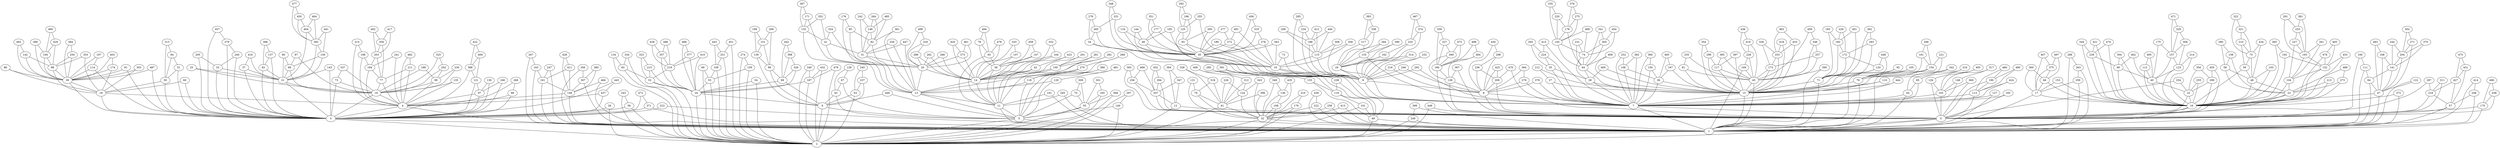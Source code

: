 graph {
	0 [label=0]
	1 [label=1]
	2 [label=2]
	3 [label=3]
	4 [label=4]
	5 [label=5]
	6 [label=6]
	7 [label=7]
	8 [label=8]
	9 [label=9]
	10 [label=10]
	11 [label=11]
	12 [label=12]
	13 [label=13]
	14 [label=14]
	15 [label=15]
	16 [label=16]
	17 [label=17]
	18 [label=18]
	19 [label=19]
	20 [label=20]
	21 [label=21]
	22 [label=22]
	23 [label=23]
	24 [label=24]
	25 [label=25]
	26 [label=26]
	27 [label=27]
	28 [label=28]
	29 [label=29]
	30 [label=30]
	31 [label=31]
	32 [label=32]
	33 [label=33]
	34 [label=34]
	35 [label=35]
	36 [label=36]
	37 [label=37]
	38 [label=38]
	39 [label=39]
	40 [label=40]
	41 [label=41]
	42 [label=42]
	43 [label=43]
	44 [label=44]
	45 [label=45]
	46 [label=46]
	47 [label=47]
	48 [label=48]
	49 [label=49]
	50 [label=50]
	51 [label=51]
	52 [label=52]
	53 [label=53]
	54 [label=54]
	55 [label=55]
	56 [label=56]
	57 [label=57]
	58 [label=58]
	59 [label=59]
	60 [label=60]
	61 [label=61]
	62 [label=62]
	63 [label=63]
	64 [label=64]
	65 [label=65]
	66 [label=66]
	67 [label=67]
	68 [label=68]
	69 [label=69]
	70 [label=70]
	71 [label=71]
	72 [label=72]
	73 [label=73]
	74 [label=74]
	75 [label=75]
	76 [label=76]
	77 [label=77]
	78 [label=78]
	79 [label=79]
	80 [label=80]
	81 [label=81]
	82 [label=82]
	83 [label=83]
	84 [label=84]
	85 [label=85]
	86 [label=86]
	87 [label=87]
	88 [label=88]
	89 [label=89]
	90 [label=90]
	91 [label=91]
	92 [label=92]
	93 [label=93]
	94 [label=94]
	95 [label=95]
	96 [label=96]
	97 [label=97]
	98 [label=98]
	99 [label=99]
	100 [label=100]
	101 [label=101]
	102 [label=102]
	103 [label=103]
	104 [label=104]
	105 [label=105]
	106 [label=106]
	107 [label=107]
	108 [label=108]
	109 [label=109]
	110 [label=110]
	111 [label=111]
	112 [label=112]
	113 [label=113]
	114 [label=114]
	115 [label=115]
	116 [label=116]
	117 [label=117]
	118 [label=118]
	119 [label=119]
	120 [label=120]
	121 [label=121]
	122 [label=122]
	123 [label=123]
	124 [label=124]
	125 [label=125]
	126 [label=126]
	127 [label=127]
	128 [label=128]
	129 [label=129]
	130 [label=130]
	131 [label=131]
	132 [label=132]
	133 [label=133]
	134 [label=134]
	135 [label=135]
	136 [label=136]
	137 [label=137]
	138 [label=138]
	139 [label=139]
	140 [label=140]
	141 [label=141]
	142 [label=142]
	143 [label=143]
	144 [label=144]
	145 [label=145]
	146 [label=146]
	147 [label=147]
	148 [label=148]
	149 [label=149]
	150 [label=150]
	151 [label=151]
	152 [label=152]
	153 [label=153]
	154 [label=154]
	155 [label=155]
	156 [label=156]
	157 [label=157]
	158 [label=158]
	159 [label=159]
	160 [label=160]
	161 [label=161]
	162 [label=162]
	163 [label=163]
	164 [label=164]
	165 [label=165]
	166 [label=166]
	167 [label=167]
	168 [label=168]
	169 [label=169]
	170 [label=170]
	171 [label=171]
	172 [label=172]
	173 [label=173]
	174 [label=174]
	175 [label=175]
	176 [label=176]
	177 [label=177]
	178 [label=178]
	179 [label=179]
	180 [label=180]
	181 [label=181]
	182 [label=182]
	183 [label=183]
	184 [label=184]
	185 [label=185]
	186 [label=186]
	187 [label=187]
	188 [label=188]
	189 [label=189]
	190 [label=190]
	191 [label=191]
	192 [label=192]
	193 [label=193]
	194 [label=194]
	195 [label=195]
	196 [label=196]
	197 [label=197]
	198 [label=198]
	199 [label=199]
	200 [label=200]
	201 [label=201]
	202 [label=202]
	203 [label=203]
	204 [label=204]
	205 [label=205]
	206 [label=206]
	207 [label=207]
	208 [label=208]
	209 [label=209]
	210 [label=210]
	211 [label=211]
	212 [label=212]
	213 [label=213]
	214 [label=214]
	215 [label=215]
	216 [label=216]
	217 [label=217]
	218 [label=218]
	219 [label=219]
	220 [label=220]
	221 [label=221]
	222 [label=222]
	223 [label=223]
	224 [label=224]
	225 [label=225]
	226 [label=226]
	227 [label=227]
	228 [label=228]
	229 [label=229]
	230 [label=230]
	231 [label=231]
	232 [label=232]
	233 [label=233]
	234 [label=234]
	235 [label=235]
	236 [label=236]
	237 [label=237]
	238 [label=238]
	239 [label=239]
	240 [label=240]
	241 [label=241]
	242 [label=242]
	243 [label=243]
	244 [label=244]
	245 [label=245]
	246 [label=246]
	247 [label=247]
	248 [label=248]
	249 [label=249]
	250 [label=250]
	251 [label=251]
	252 [label=252]
	253 [label=253]
	254 [label=254]
	255 [label=255]
	256 [label=256]
	257 [label=257]
	258 [label=258]
	259 [label=259]
	260 [label=260]
	261 [label=261]
	262 [label=262]
	263 [label=263]
	264 [label=264]
	265 [label=265]
	266 [label=266]
	267 [label=267]
	268 [label=268]
	269 [label=269]
	270 [label=270]
	271 [label=271]
	272 [label=272]
	273 [label=273]
	274 [label=274]
	275 [label=275]
	276 [label=276]
	277 [label=277]
	278 [label=278]
	279 [label=279]
	280 [label=280]
	281 [label=281]
	282 [label=282]
	283 [label=283]
	284 [label=284]
	285 [label=285]
	286 [label=286]
	287 [label=287]
	288 [label=288]
	289 [label=289]
	290 [label=290]
	291 [label=291]
	292 [label=292]
	293 [label=293]
	294 [label=294]
	295 [label=295]
	296 [label=296]
	297 [label=297]
	298 [label=298]
	299 [label=299]
	300 [label=300]
	301 [label=301]
	302 [label=302]
	303 [label=303]
	304 [label=304]
	305 [label=305]
	306 [label=306]
	307 [label=307]
	308 [label=308]
	309 [label=309]
	310 [label=310]
	311 [label=311]
	312 [label=312]
	313 [label=313]
	314 [label=314]
	315 [label=315]
	316 [label=316]
	317 [label=317]
	318 [label=318]
	319 [label=319]
	320 [label=320]
	321 [label=321]
	322 [label=322]
	323 [label=323]
	324 [label=324]
	325 [label=325]
	326 [label=326]
	327 [label=327]
	328 [label=328]
	329 [label=329]
	330 [label=330]
	331 [label=331]
	332 [label=332]
	333 [label=333]
	334 [label=334]
	335 [label=335]
	336 [label=336]
	337 [label=337]
	338 [label=338]
	339 [label=339]
	340 [label=340]
	341 [label=341]
	342 [label=342]
	343 [label=343]
	344 [label=344]
	345 [label=345]
	346 [label=346]
	347 [label=347]
	348 [label=348]
	349 [label=349]
	350 [label=350]
	351 [label=351]
	352 [label=352]
	353 [label=353]
	354 [label=354]
	355 [label=355]
	356 [label=356]
	357 [label=357]
	358 [label=358]
	359 [label=359]
	360 [label=360]
	361 [label=361]
	362 [label=362]
	363 [label=363]
	364 [label=364]
	365 [label=365]
	366 [label=366]
	367 [label=367]
	368 [label=368]
	369 [label=369]
	370 [label=370]
	371 [label=371]
	372 [label=372]
	373 [label=373]
	374 [label=374]
	375 [label=375]
	376 [label=376]
	377 [label=377]
	378 [label=378]
	379 [label=379]
	380 [label=380]
	381 [label=381]
	382 [label=382]
	383 [label=383]
	384 [label=384]
	385 [label=385]
	386 [label=386]
	387 [label=387]
	388 [label=388]
	389 [label=389]
	390 [label=390]
	391 [label=391]
	392 [label=392]
	393 [label=393]
	394 [label=394]
	395 [label=395]
	396 [label=396]
	397 [label=397]
	398 [label=398]
	399 [label=399]
	400 [label=400]
	401 [label=401]
	402 [label=402]
	403 [label=403]
	404 [label=404]
	405 [label=405]
	406 [label=406]
	407 [label=407]
	408 [label=408]
	409 [label=409]
	410 [label=410]
	411 [label=411]
	412 [label=412]
	413 [label=413]
	414 [label=414]
	415 [label=415]
	416 [label=416]
	417 [label=417]
	418 [label=418]
	419 [label=419]
	420 [label=420]
	421 [label=421]
	422 [label=422]
	423 [label=423]
	424 [label=424]
	425 [label=425]
	426 [label=426]
	427 [label=427]
	428 [label=428]
	429 [label=429]
	430 [label=430]
	431 [label=431]
	432 [label=432]
	433 [label=433]
	434 [label=434]
	435 [label=435]
	436 [label=436]
	437 [label=437]
	438 [label=438]
	439 [label=439]
	440 [label=440]
	441 [label=441]
	442 [label=442]
	443 [label=443]
	444 [label=444]
	445 [label=445]
	446 [label=446]
	447 [label=447]
	448 [label=448]
	449 [label=449]
	450 [label=450]
	451 [label=451]
	452 [label=452]
	453 [label=453]
	454 [label=454]
	455 [label=455]
	456 [label=456]
	457 [label=457]
	458 [label=458]
	459 [label=459]
	460 [label=460]
	461 [label=461]
	462 [label=462]
	463 [label=463]
	464 [label=464]
	465 [label=465]
	466 [label=466]
	467 [label=467]
	468 [label=468]
	469 [label=469]
	470 [label=470]
	471 [label=471]
	472 [label=472]
	473 [label=473]
	474 [label=474]
	475 [label=475]
	476 [label=476]
	477 [label=477]
	478 [label=478]
	479 [label=479]
	480 [label=480]
	481 [label=481]
	482 [label=482]
	483 [label=483]
	484 [label=484]
	485 [label=485]
	486 [label=486]
	487 [label=487]
	488 [label=488]
	489 [label=489]
	490 [label=490]
	491 [label=491]
	492 [label=492]
	493 [label=493]
	494 [label=494]
	495 [label=495]
	496 [label=496]
	497 [label=497]
	498 [label=498]
	499 [label=499]
	0 -- 1
	1 -- 2
	2 -- 0
	3 -- 1
	3 -- 2
	4 -- 3
	4 -- 1
	5 -- 1
	5 -- 2
	6 -- 5
	6 -- 2
	7 -- 0
	7 -- 1
	8 -- 7
	8 -- 0
	9 -- 8
	9 -- 7
	10 -- 9
	10 -- 7
	11 -- 5
	11 -- 1
	12 -- 2
	12 -- 0
	13 -- 11
	13 -- 5
	14 -- 13
	14 -- 11
	15 -- 7
	15 -- 1
	16 -- 0
	16 -- 1
	17 -- 16
	17 -- 1
	18 -- 4
	18 -- 3
	19 -- 4
	19 -- 3
	20 -- 14
	20 -- 13
	21 -- 19
	21 -- 3
	22 -- 16
	22 -- 0
	23 -- 16
	23 -- 0
	24 -- 6
	24 -- 2
	25 -- 21
	25 -- 19
	26 -- 3
	26 -- 2
	27 -- 15
	27 -- 7
	28 -- 15
	28 -- 7
	29 -- 9
	29 -- 7
	30 -- 10
	30 -- 9
	31 -- 20
	31 -- 13
	32 -- 1
	32 -- 2
	33 -- 21
	33 -- 3
	34 -- 30
	34 -- 9
	35 -- 28
	35 -- 7
	36 -- 15
	36 -- 7
	37 -- 21
	37 -- 3
	38 -- 14
	38 -- 11
	39 -- 18
	39 -- 3
	40 -- 22
	40 -- 16
	41 -- 31
	41 -- 20
	42 -- 14
	42 -- 11
	43 -- 6
	43 -- 5
	44 -- 7
	44 -- 1
	45 -- 15
	45 -- 1
	46 -- 30
	46 -- 10
	47 -- 16
	47 -- 1
	48 -- 23
	48 -- 16
	49 -- 1
	49 -- 2
	50 -- 18
	50 -- 3
	51 -- 50
	51 -- 3
	52 -- 24
	52 -- 2
	53 -- 24
	53 -- 2
	54 -- 24
	54 -- 2
	55 -- 5
	55 -- 2
	56 -- 3
	56 -- 2
	57 -- 0
	57 -- 1
	58 -- 48
	58 -- 23
	59 -- 48
	59 -- 16
	60 -- 18
	60 -- 3
	61 -- 32
	61 -- 2
	62 -- 21
	62 -- 3
	63 -- 6
	63 -- 2
	64 -- 28
	64 -- 15
	65 -- 38
	65 -- 11
	66 -- 17
	66 -- 16
	67 -- 43
	67 -- 5
	68 -- 21
	68 -- 19
	69 -- 53
	69 -- 2
	70 -- 55
	70 -- 5
	71 -- 15
	71 -- 1
	72 -- 10
	72 -- 7
	73 -- 19
	73 -- 3
	74 -- 64
	74 -- 28
	75 -- 59
	75 -- 48
	76 -- 15
	76 -- 1
	77 -- 19
	77 -- 4
	78 -- 65
	78 -- 38
	79 -- 61
	79 -- 32
	80 -- 68
	80 -- 21
	81 -- 45
	81 -- 15
	82 -- 31
	82 -- 13
	83 -- 52
	83 -- 2
	84 -- 47
	84 -- 1
	85 -- 44
	85 -- 7
	86 -- 39
	86 -- 18
	87 -- 68
	87 -- 19
	88 -- 39
	88 -- 18
	89 -- 24
	89 -- 6
	90 -- 40
	90 -- 16
	91 -- 39
	91 -- 3
	92 -- 76
	92 -- 15
	93 -- 30
	93 -- 9
	94 -- 51
	94 -- 50
	95 -- 82
	95 -- 13
	96 -- 89
	96 -- 6
	97 -- 4
	97 -- 3
	98 -- 4
	98 -- 3
	99 -- 19
	99 -- 4
	100 -- 14
	100 -- 11
	101 -- 49
	101 -- 2
	102 -- 7
	102 -- 0
	103 -- 48
	103 -- 16
	104 -- 23
	104 -- 16
	105 -- 76
	105 -- 1
	106 -- 36
	106 -- 7
	107 -- 38
	107 -- 14
	108 -- 32
	108 -- 2
	109 -- 53
	109 -- 2
	110 -- 15
	110 -- 7
	111 -- 84
	111 -- 1
	112 -- 40
	112 -- 16
	113 -- 7
	113 -- 0
	114 -- 39
	114 -- 3
	115 -- 10
	115 -- 9
	116 -- 46
	116 -- 10
	117 -- 45
	117 -- 15
	118 -- 13
	118 -- 5
	119 -- 101
	119 -- 49
	120 -- 71
	120 -- 15
	121 -- 97
	121 -- 3
	122 -- 47
	122 -- 1
	123 -- 40
	123 -- 16
	124 -- 61
	124 -- 32
	125 -- 93
	125 -- 9
	126 -- 102
	126 -- 0
	127 -- 7
	127 -- 1
	128 -- 67
	128 -- 43
	129 -- 13
	129 -- 5
	130 -- 97
	130 -- 3
	131 -- 79
	131 -- 32
	132 -- 41
	132 -- 20
	133 -- 119
	133 -- 49
	134 -- 83
	134 -- 2
	135 -- 19
	135 -- 4
	136 -- 108
	136 -- 32
	137 -- 62
	137 -- 3
	138 -- 8
	138 -- 0
	139 -- 96
	139 -- 6
	140 -- 5
	140 -- 2
	141 -- 84
	141 -- 47
	142 -- 88
	142 -- 39
	143 -- 21
	143 -- 3
	144 -- 46
	144 -- 30
	145 -- 74
	145 -- 64
	146 -- 82
	146 -- 31
	147 -- 38
	147 -- 14
	148 -- 102
	148 -- 7
	149 -- 4
	149 -- 1
	150 -- 36
	150 -- 7
	151 -- 139
	151 -- 96
	152 -- 104
	152 -- 16
	153 -- 17
	153 -- 16
	154 -- 76
	154 -- 15
	155 -- 29
	155 -- 7
	156 -- 68
	156 -- 21
	157 -- 123
	157 -- 40
	158 -- 58
	158 -- 23
	159 -- 53
	159 -- 2
	160 -- 111
	160 -- 1
	161 -- 149
	161 -- 1
	162 -- 29
	162 -- 9
	163 -- 161
	163 -- 1
	164 -- 38
	164 -- 14
	165 -- 55
	165 -- 2
	166 -- 97
	166 -- 3
	167 -- 36
	167 -- 15
	168 -- 141
	168 -- 47
	169 -- 45
	169 -- 1
	170 -- 0
	170 -- 1
	171 -- 132
	171 -- 20
	172 -- 120
	172 -- 71
	173 -- 45
	173 -- 15
	174 -- 39
	174 -- 18
	175 -- 157
	175 -- 40
	176 -- 95
	176 -- 13
	177 -- 46
	177 -- 30
	178 -- 145
	178 -- 64
	179 -- 32
	179 -- 2
	180 -- 138
	180 -- 0
	181 -- 154
	181 -- 76
	182 -- 172
	182 -- 71
	183 -- 7
	183 -- 0
	184 -- 77
	184 -- 4
	185 -- 182
	185 -- 71
	186 -- 115
	186 -- 9
	187 -- 24
	187 -- 2
	188 -- 99
	188 -- 19
	189 -- 30
	189 -- 9
	190 -- 113
	190 -- 0
	191 -- 11
	191 -- 1
	192 -- 152
	192 -- 16
	193 -- 152
	193 -- 104
	194 -- 88
	194 -- 39
	195 -- 46
	195 -- 10
	196 -- 125
	196 -- 93
	197 -- 114
	197 -- 39
	198 -- 184
	198 -- 4
	199 -- 151
	199 -- 139
	200 -- 93
	200 -- 30
	201 -- 100
	201 -- 11
	202 -- 99
	202 -- 19
	203 -- 184
	203 -- 77
	204 -- 141
	204 -- 47
	205 -- 33
	205 -- 3
	206 -- 151
	206 -- 96
	207 -- 12
	207 -- 0
	208 -- 186
	208 -- 115
	209 -- 8
	209 -- 0
	210 -- 75
	210 -- 59
	211 -- 77
	211 -- 4
	212 -- 27
	212 -- 15
	213 -- 23
	213 -- 16
	214 -- 123
	214 -- 16
	215 -- 52
	215 -- 24
	216 -- 9
	216 -- 8
	217 -- 155
	217 -- 29
	218 -- 57
	218 -- 0
	219 -- 52
	219 -- 24
	220 -- 178
	220 -- 145
	221 -- 154
	221 -- 76
	222 -- 32
	222 -- 1
	223 -- 3
	223 -- 1
	224 -- 35
	224 -- 7
	225 -- 162
	225 -- 9
	226 -- 124
	226 -- 61
	227 -- 193
	227 -- 104
	228 -- 169
	228 -- 45
	229 -- 182
	229 -- 172
	230 -- 99
	230 -- 19
	231 -- 74
	231 -- 64
	232 -- 216
	232 -- 9
	233 -- 227
	233 -- 193
	234 -- 186
	234 -- 9
	235 -- 81
	235 -- 45
	236 -- 209
	236 -- 8
	237 -- 63
	237 -- 6
	238 -- 119
	238 -- 49
	239 -- 90
	239 -- 16
	240 -- 33
	240 -- 3
	241 -- 184
	241 -- 4
	242 -- 146
	242 -- 31
	243 -- 56
	243 -- 2
	244 -- 204
	244 -- 141
	245 -- 237
	245 -- 63
	246 -- 9
	246 -- 8
	247 -- 161
	247 -- 1
	248 -- 57
	248 -- 1
	249 -- 1
	249 -- 2
	250 -- 88
	250 -- 39
	251 -- 109
	251 -- 2
	252 -- 106
	252 -- 7
	253 -- 173
	253 -- 15
	254 -- 22
	254 -- 0
	255 -- 22
	255 -- 16
	256 -- 207
	256 -- 0
	257 -- 173
	257 -- 45
	258 -- 32
	258 -- 1
	259 -- 17
	259 -- 1
	260 -- 34
	260 -- 30
	261 -- 193
	261 -- 104
	262 -- 20
	262 -- 14
	263 -- 259
	263 -- 1
	264 -- 146
	264 -- 82
	265 -- 224
	265 -- 35
	266 -- 20
	266 -- 14
	267 -- 163
	267 -- 1
	268 -- 98
	268 -- 4
	269 -- 180
	269 -- 138
	270 -- 118
	270 -- 13
	271 -- 204
	271 -- 47
	272 -- 30
	272 -- 10
	273 -- 23
	273 -- 16
	274 -- 159
	274 -- 2
	275 -- 178
	275 -- 145
	276 -- 260
	276 -- 34
	277 -- 272
	277 -- 30
	278 -- 30
	278 -- 10
	279 -- 8
	279 -- 7
	280 -- 158
	280 -- 58
	281 -- 100
	281 -- 11
	282 -- 100
	282 -- 14
	283 -- 172
	283 -- 71
	284 -- 155
	284 -- 29
	285 -- 133
	285 -- 119
	286 -- 20
	286 -- 14
	287 -- 218
	287 -- 0
	288 -- 263
	288 -- 1
	289 -- 270
	289 -- 118
	290 -- 22
	290 -- 0
	291 -- 233
	291 -- 193
	292 -- 9
	292 -- 7
	293 -- 196
	293 -- 125
	294 -- 207
	294 -- 0
	295 -- 234
	295 -- 9
	296 -- 181
	296 -- 154
	297 -- 140
	297 -- 2
	298 -- 236
	298 -- 8
	299 -- 117
	299 -- 15
	300 -- 66
	300 -- 17
	301 -- 165
	301 -- 55
	302 -- 271
	302 -- 204
	303 -- 39
	303 -- 18
	304 -- 90
	304 -- 16
	305 -- 74
	305 -- 64
	306 -- 157
	306 -- 123
	307 -- 149
	307 -- 1
	308 -- 115
	308 -- 9
	309 -- 70
	309 -- 55
	310 -- 179
	310 -- 32
	311 -- 218
	311 -- 0
	312 -- 124
	312 -- 61
	313 -- 94
	313 -- 50
	314 -- 29
	314 -- 9
	315 -- 198
	315 -- 4
	316 -- 85
	316 -- 44
	317 -- 148
	317 -- 102
	318 -- 79
	318 -- 61
	319 -- 278
	319 -- 30
	320 -- 286
	320 -- 20
	321 -- 210
	321 -- 75
	322 -- 321
	322 -- 75
	323 -- 215
	323 -- 52
	324 -- 41
	324 -- 20
	325 -- 202
	325 -- 19
	326 -- 89
	326 -- 24
	327 -- 269
	327 -- 180
	328 -- 318
	328 -- 61
	329 -- 306
	329 -- 157
	330 -- 31
	330 -- 13
	331 -- 260
	331 -- 30
	332 -- 164
	332 -- 14
	333 -- 107
	333 -- 14
	334 -- 83
	334 -- 2
	335 -- 220
	335 -- 145
	336 -- 253
	336 -- 173
	337 -- 73
	337 -- 19
	338 -- 217
	338 -- 29
	339 -- 327
	339 -- 180
	340 -- 187
	340 -- 2
	341 -- 305
	341 -- 64
	342 -- 76
	342 -- 1
	343 -- 124
	343 -- 32
	344 -- 239
	344 -- 16
	345 -- 11
	345 -- 1
	346 -- 257
	346 -- 45
	347 -- 207
	347 -- 12
	348 -- 331
	348 -- 30
	349 -- 136
	349 -- 32
	350 -- 290
	350 -- 22
	351 -- 177
	351 -- 30
	352 -- 132
	352 -- 41
	353 -- 88
	353 -- 18
	354 -- 299
	354 -- 15
	355 -- 125
	355 -- 9
	356 -- 307
	356 -- 1
	357 -- 219
	357 -- 24
	358 -- 115
	358 -- 10
	359 -- 203
	359 -- 77
	360 -- 150
	360 -- 7
	361 -- 82
	361 -- 13
	362 -- 283
	362 -- 71
	363 -- 30
	363 -- 10
	364 -- 279
	364 -- 8
	365 -- 192
	365 -- 16
	366 -- 118
	366 -- 5
	367 -- 138
	367 -- 0
	368 -- 55
	368 -- 2
	369 -- 102
	369 -- 0
	370 -- 204
	370 -- 141
	371 -- 3
	371 -- 1
	372 -- 16
	372 -- 1
	373 -- 20
	373 -- 14
	374 -- 225
	374 -- 9
	375 -- 66
	375 -- 17
	376 -- 275
	376 -- 178
	377 -- 219
	377 -- 24
	378 -- 8
	378 -- 7
	379 -- 240
	379 -- 3
	380 -- 307
	380 -- 149
	381 -- 233
	381 -- 193
	382 -- 106
	382 -- 7
	383 -- 338
	383 -- 217
	384 -- 250
	384 -- 39
	385 -- 117
	385 -- 45
	386 -- 137
	386 -- 62
	387 -- 171
	387 -- 132
	388 -- 121
	388 -- 3
	389 -- 194
	389 -- 39
	390 -- 155
	390 -- 29
	391 -- 238
	391 -- 49
	392 -- 156
	392 -- 21
	393 -- 256
	393 -- 0
	394 -- 347
	394 -- 12
	395 -- 45
	395 -- 1
	396 -- 61
	396 -- 32
	397 -- 117
	397 -- 15
	398 -- 326
	398 -- 89
	399 -- 249
	399 -- 1
	400 -- 28
	400 -- 15
	401 -- 182
	401 -- 71
	402 -- 359
	402 -- 203
	403 -- 174
	403 -- 39
	404 -- 392
	404 -- 21
	405 -- 126
	405 -- 102
	406 -- 312
	406 -- 61
	407 -- 375
	407 -- 17
	408 -- 64
	408 -- 15
	409 -- 388
	409 -- 121
	410 -- 219
	410 -- 24
	411 -- 161
	411 -- 149
	412 -- 186
	412 -- 115
	413 -- 32
	413 -- 1
	414 -- 248
	414 -- 1
	415 -- 224
	415 -- 7
	416 -- 37
	416 -- 21
	417 -- 359
	417 -- 203
	418 -- 253
	418 -- 15
	419 -- 228
	419 -- 45
	420 -- 373
	420 -- 14
	421 -- 239
	421 -- 16
	422 -- 409
	422 -- 388
	423 -- 42
	423 -- 14
	424 -- 113
	424 -- 7
	425 -- 209
	425 -- 8
	426 -- 411
	426 -- 149
	427 -- 218
	427 -- 57
	428 -- 357
	428 -- 219
	429 -- 194
	429 -- 88
	430 -- 298
	430 -- 8
	431 -- 427
	431 -- 57
	432 -- 187
	432 -- 2
	433 -- 253
	433 -- 15
	434 -- 75
	434 -- 48
	435 -- 136
	435 -- 108
	436 -- 419
	436 -- 228
	437 -- 4
	437 -- 3
	438 -- 170
	438 -- 0
	439 -- 222
	439 -- 1
	440 -- 186
	440 -- 115
	441 -- 392
	441 -- 156
	442 -- 398
	442 -- 89
	443 -- 251
	443 -- 109
	444 -- 15
	444 -- 7
	445 -- 437
	445 -- 3
	446 -- 6
	446 -- 5
	447 -- 31
	447 -- 13
	448 -- 120
	448 -- 15
	449 -- 2
	449 -- 0
	450 -- 404
	450 -- 392
	451 -- 251
	451 -- 2
	452 -- 294
	452 -- 207
	453 -- 152
	453 -- 16
	454 -- 305
	454 -- 74
	455 -- 290
	455 -- 0
	456 -- 319
	456 -- 30
	457 -- 379
	457 -- 3
	458 -- 147
	458 -- 38
	459 -- 346
	459 -- 45
	460 -- 429
	460 -- 194
	461 -- 373
	461 -- 20
	462 -- 90
	462 -- 40
	463 -- 433
	463 -- 253
	464 -- 404
	464 -- 392
	465 -- 167
	465 -- 36
	466 -- 149
	466 -- 1
	467 -- 374
	467 -- 225
	468 -- 145
	468 -- 74
	469 -- 256
	469 -- 207
	470 -- 209
	470 -- 0
	471 -- 329
	471 -- 157
	472 -- 371
	472 -- 3
	473 -- 269
	473 -- 180
	474 -- 239
	474 -- 16
	475 -- 431
	475 -- 427
	476 -- 152
	476 -- 16
	477 -- 450
	477 -- 392
	478 -- 65
	478 -- 11
	479 -- 187
	479 -- 2
	480 -- 190
	480 -- 113
	481 -- 129
	481 -- 5
	482 -- 211
	482 -- 4
	483 -- 168
	483 -- 47
	484 -- 180
	484 -- 138
	485 -- 146
	485 -- 82
	486 -- 357
	486 -- 219
	487 -- 39
	487 -- 3
	488 -- 377
	488 -- 24
	489 -- 273
	489 -- 23
	490 -- 190
	490 -- 113
	491 -- 272
	491 -- 10
	492 -- 142
	492 -- 39
	493 -- 476
	493 -- 152
	494 -- 78
	494 -- 65
	495 -- 112
	495 -- 40
	496 -- 438
	496 -- 170
	497 -- 375
	497 -- 66
	498 -- 484
	498 -- 180
	499 -- 320
	499 -- 20
}